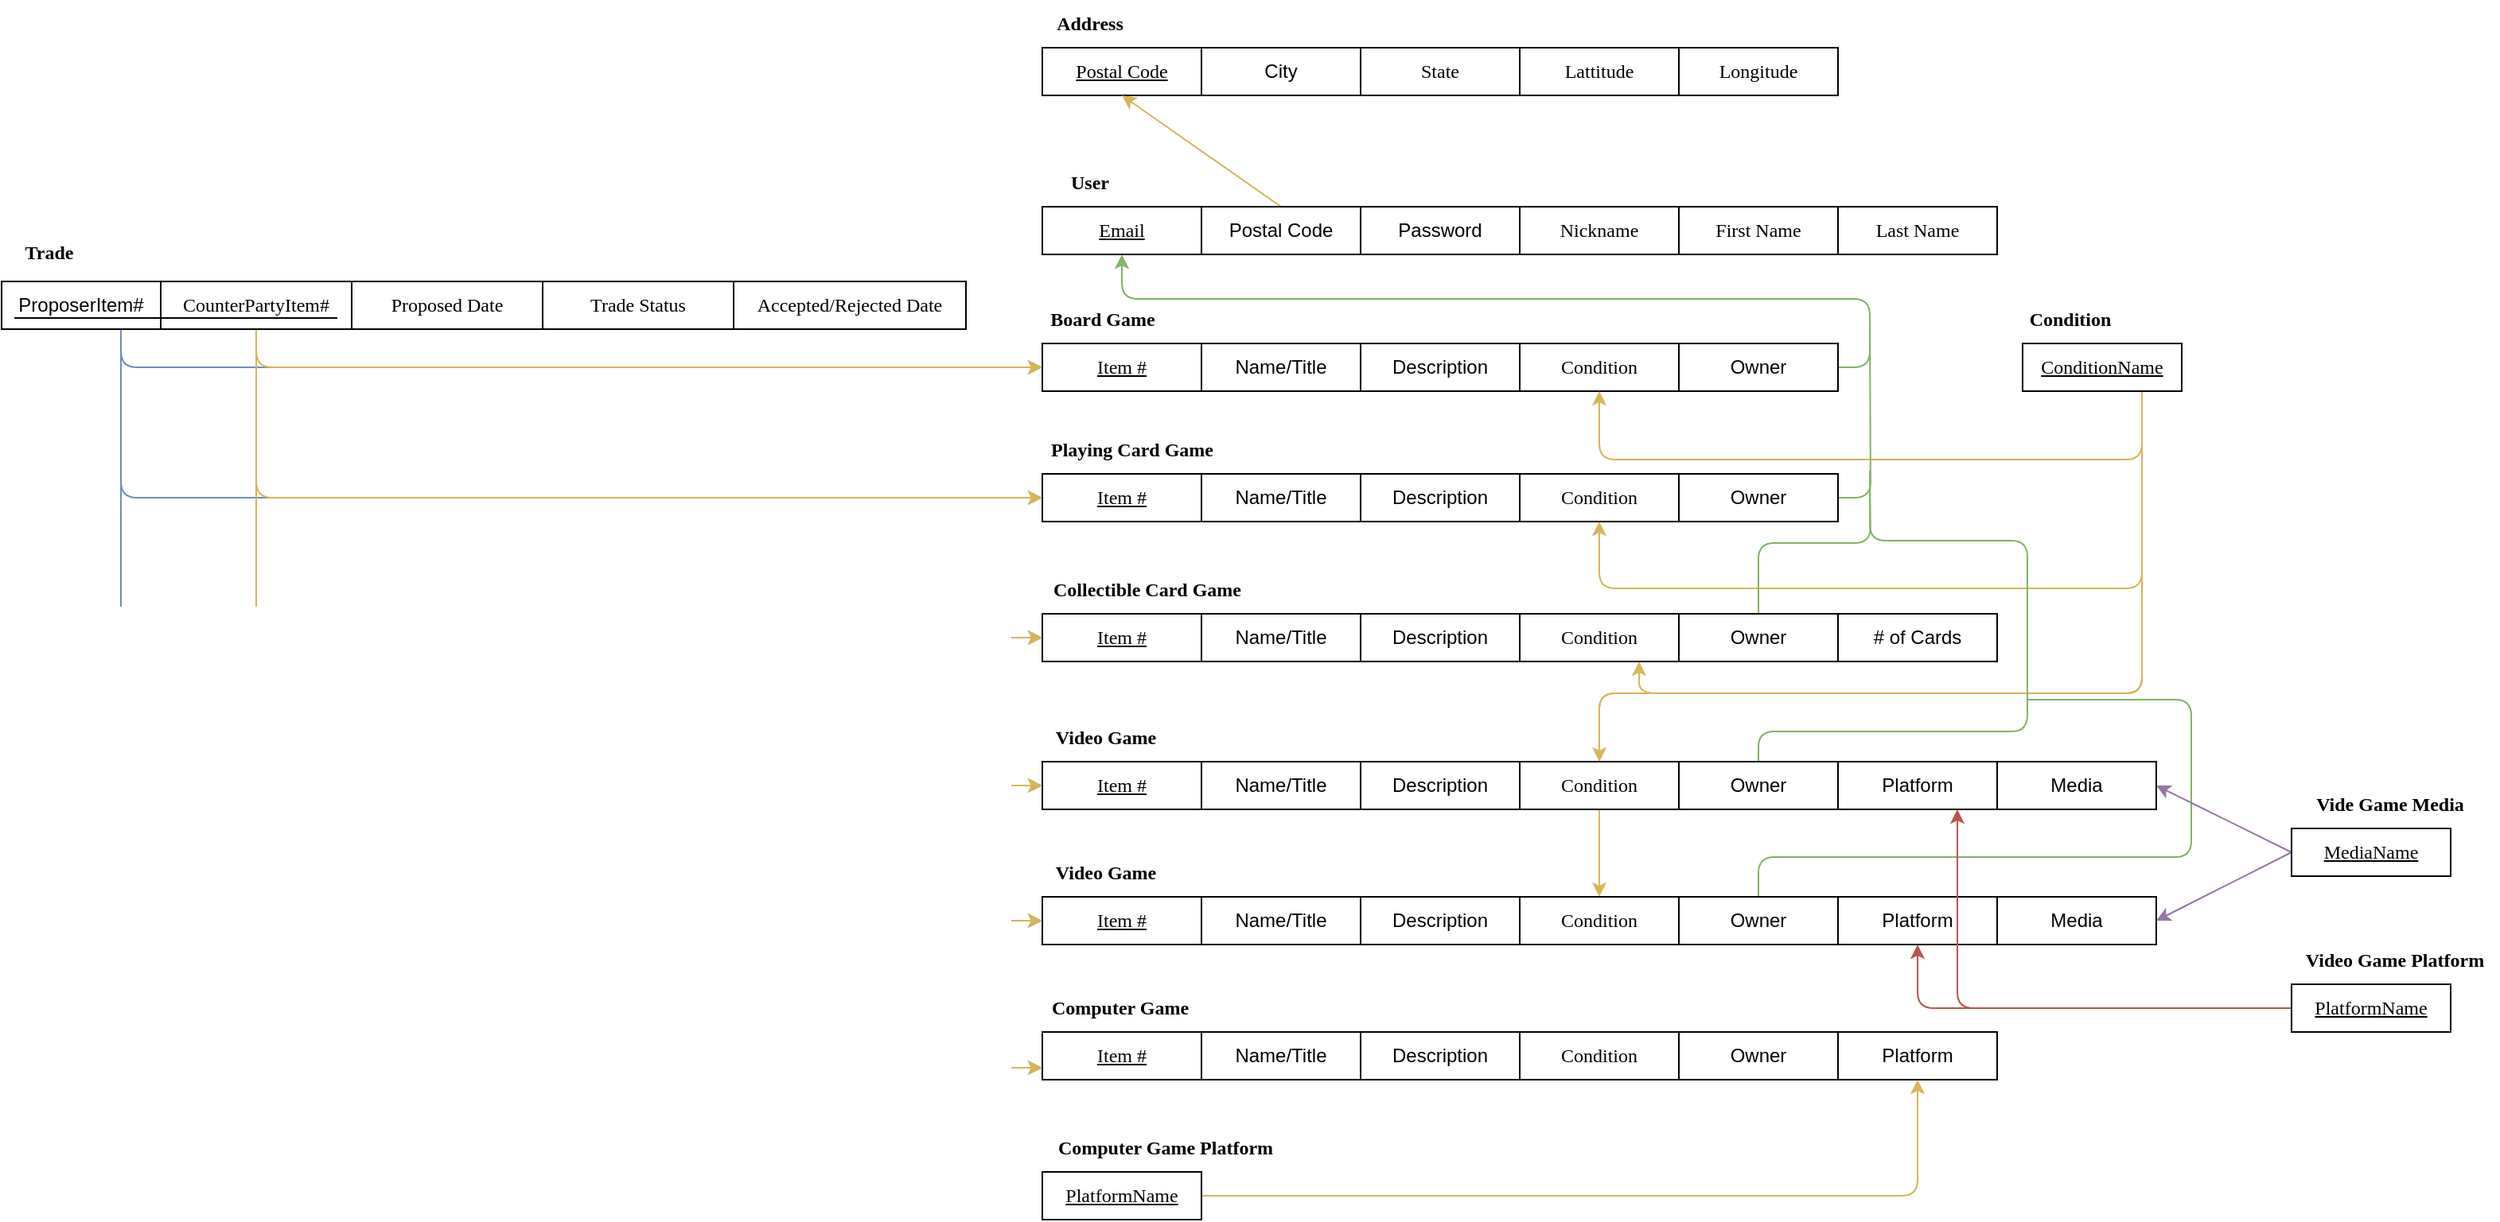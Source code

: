 <mxfile version="19.0.3" type="device"><diagram id="5TQgsIjVeaRT8SETob6B" name="Page-1"><mxGraphModel dx="2878" dy="1071" grid="0" gridSize="10" guides="1" tooltips="1" connect="1" arrows="1" fold="1" page="1" pageScale="1" pageWidth="1100" pageHeight="850" math="0" shadow="0"><root><mxCell id="0"/><mxCell id="1" parent="0"/><mxCell id="jfzJJV8rDqZRPOIPBWc9-1" value="&lt;u&gt;&lt;font face=&quot;Comic Sans MS&quot;&gt;Postal Code&lt;/font&gt;&lt;/u&gt;" style="rounded=0;whiteSpace=wrap;html=1;" parent="1" vertex="1"><mxGeometry x="-192" y="64" width="100" height="30" as="geometry"/></mxCell><mxCell id="jfzJJV8rDqZRPOIPBWc9-2" value="City" style="rounded=0;whiteSpace=wrap;html=1;" parent="1" vertex="1"><mxGeometry x="-92" y="64" width="100" height="30" as="geometry"/></mxCell><mxCell id="jfzJJV8rDqZRPOIPBWc9-3" value="&lt;font face=&quot;Comic Sans MS&quot;&gt;State&lt;/font&gt;" style="rounded=0;whiteSpace=wrap;html=1;" parent="1" vertex="1"><mxGeometry x="8" y="64" width="100" height="30" as="geometry"/></mxCell><mxCell id="jfzJJV8rDqZRPOIPBWc9-4" value="&lt;font face=&quot;Comic Sans MS&quot;&gt;Lattitude&lt;/font&gt;" style="rounded=0;whiteSpace=wrap;html=1;" parent="1" vertex="1"><mxGeometry x="108" y="64" width="100" height="30" as="geometry"/></mxCell><mxCell id="jfzJJV8rDqZRPOIPBWc9-5" value="&lt;font face=&quot;Comic Sans MS&quot;&gt;Longitude&lt;/font&gt;" style="rounded=0;whiteSpace=wrap;html=1;" parent="1" vertex="1"><mxGeometry x="208" y="64" width="100" height="30" as="geometry"/></mxCell><mxCell id="jfzJJV8rDqZRPOIPBWc9-6" value="&lt;font face=&quot;Comic Sans MS&quot;&gt;&lt;b&gt;Address&lt;/b&gt;&lt;/font&gt;" style="text;html=1;strokeColor=none;fillColor=none;align=center;verticalAlign=middle;whiteSpace=wrap;rounded=0;" parent="1" vertex="1"><mxGeometry x="-192" y="34" width="60" height="30" as="geometry"/></mxCell><mxCell id="jfzJJV8rDqZRPOIPBWc9-7" value="&lt;u&gt;&lt;font face=&quot;Comic Sans MS&quot;&gt;Email&lt;/font&gt;&lt;/u&gt;" style="rounded=0;whiteSpace=wrap;html=1;" parent="1" vertex="1"><mxGeometry x="-192" y="164" width="100" height="30" as="geometry"/></mxCell><mxCell id="jfzJJV8rDqZRPOIPBWc9-8" value="Password" style="rounded=0;whiteSpace=wrap;html=1;" parent="1" vertex="1"><mxGeometry x="8" y="164" width="100" height="30" as="geometry"/></mxCell><mxCell id="jfzJJV8rDqZRPOIPBWc9-9" value="&lt;font face=&quot;Comic Sans MS&quot;&gt;Nickname&lt;/font&gt;" style="rounded=0;whiteSpace=wrap;html=1;" parent="1" vertex="1"><mxGeometry x="108" y="164" width="100" height="30" as="geometry"/></mxCell><mxCell id="jfzJJV8rDqZRPOIPBWc9-10" value="&lt;font face=&quot;Comic Sans MS&quot;&gt;First Name&lt;/font&gt;" style="rounded=0;whiteSpace=wrap;html=1;" parent="1" vertex="1"><mxGeometry x="208" y="164" width="100" height="30" as="geometry"/></mxCell><mxCell id="jfzJJV8rDqZRPOIPBWc9-11" value="&lt;font face=&quot;Comic Sans MS&quot;&gt;Last Name&lt;/font&gt;" style="rounded=0;whiteSpace=wrap;html=1;" parent="1" vertex="1"><mxGeometry x="308" y="164" width="100" height="30" as="geometry"/></mxCell><mxCell id="jfzJJV8rDqZRPOIPBWc9-12" value="&lt;font face=&quot;Comic Sans MS&quot;&gt;&lt;b&gt;User&lt;/b&gt;&lt;/font&gt;" style="text;html=1;strokeColor=none;fillColor=none;align=center;verticalAlign=middle;whiteSpace=wrap;rounded=0;" parent="1" vertex="1"><mxGeometry x="-192" y="134" width="60" height="30" as="geometry"/></mxCell><mxCell id="jfzJJV8rDqZRPOIPBWc9-20" style="orthogonalLoop=1;jettySize=auto;html=1;exitX=0.5;exitY=0;exitDx=0;exitDy=0;entryX=0.5;entryY=1;entryDx=0;entryDy=0;fontFamily=Comic Sans MS;fillColor=#fff2cc;strokeColor=#d6b656;" parent="1" source="jfzJJV8rDqZRPOIPBWc9-19" target="jfzJJV8rDqZRPOIPBWc9-1" edge="1"><mxGeometry relative="1" as="geometry"/></mxCell><mxCell id="jfzJJV8rDqZRPOIPBWc9-19" value="Postal Code" style="rounded=0;whiteSpace=wrap;html=1;" parent="1" vertex="1"><mxGeometry x="-92" y="164" width="100" height="30" as="geometry"/></mxCell><mxCell id="jfzJJV8rDqZRPOIPBWc9-21" value="&lt;u&gt;&lt;font face=&quot;Comic Sans MS&quot;&gt;Item #&lt;/font&gt;&lt;/u&gt;" style="rounded=0;whiteSpace=wrap;html=1;" parent="1" vertex="1"><mxGeometry x="-192" y="250" width="100" height="30" as="geometry"/></mxCell><mxCell id="jfzJJV8rDqZRPOIPBWc9-22" value="Description" style="rounded=0;whiteSpace=wrap;html=1;" parent="1" vertex="1"><mxGeometry x="8" y="250" width="100" height="30" as="geometry"/></mxCell><mxCell id="jfzJJV8rDqZRPOIPBWc9-23" value="&lt;font face=&quot;Comic Sans MS&quot;&gt;Condition&lt;/font&gt;" style="rounded=0;whiteSpace=wrap;html=1;" parent="1" vertex="1"><mxGeometry x="108" y="250" width="100" height="30" as="geometry"/></mxCell><mxCell id="jfzJJV8rDqZRPOIPBWc9-145" style="edgeStyle=orthogonalEdgeStyle;orthogonalLoop=1;jettySize=auto;html=1;exitX=1;exitY=0.5;exitDx=0;exitDy=0;entryX=0.5;entryY=1;entryDx=0;entryDy=0;fontFamily=Comic Sans MS;fillColor=#d5e8d4;strokeColor=#82b366;" parent="1" source="jfzJJV8rDqZRPOIPBWc9-24" target="jfzJJV8rDqZRPOIPBWc9-7" edge="1"><mxGeometry relative="1" as="geometry"/></mxCell><mxCell id="jfzJJV8rDqZRPOIPBWc9-24" value="Owner" style="rounded=0;whiteSpace=wrap;html=1;" parent="1" vertex="1"><mxGeometry x="208" y="250" width="100" height="30" as="geometry"/></mxCell><mxCell id="jfzJJV8rDqZRPOIPBWc9-26" value="&lt;font face=&quot;Comic Sans MS&quot;&gt;&lt;b&gt;Board Game&lt;/b&gt;&lt;/font&gt;" style="text;html=1;strokeColor=none;fillColor=none;align=center;verticalAlign=middle;whiteSpace=wrap;rounded=0;" parent="1" vertex="1"><mxGeometry x="-192" y="220" width="76" height="30" as="geometry"/></mxCell><mxCell id="jfzJJV8rDqZRPOIPBWc9-27" value="Name/Title" style="rounded=0;whiteSpace=wrap;html=1;" parent="1" vertex="1"><mxGeometry x="-92" y="250" width="100" height="30" as="geometry"/></mxCell><mxCell id="jfzJJV8rDqZRPOIPBWc9-108" style="edgeStyle=orthogonalEdgeStyle;orthogonalLoop=1;jettySize=auto;html=1;exitX=0.75;exitY=1;exitDx=0;exitDy=0;entryX=0.5;entryY=1;entryDx=0;entryDy=0;fontFamily=Comic Sans MS;fillColor=#fff2cc;strokeColor=#d6b656;rounded=1;" parent="1" source="jfzJJV8rDqZRPOIPBWc9-28" target="jfzJJV8rDqZRPOIPBWc9-23" edge="1"><mxGeometry relative="1" as="geometry"><Array as="points"><mxPoint x="499" y="323"/><mxPoint x="158" y="323"/></Array></mxGeometry></mxCell><mxCell id="jfzJJV8rDqZRPOIPBWc9-109" style="edgeStyle=orthogonalEdgeStyle;orthogonalLoop=1;jettySize=auto;html=1;exitX=0.75;exitY=1;exitDx=0;exitDy=0;entryX=0.5;entryY=1;entryDx=0;entryDy=0;fontFamily=Comic Sans MS;fillColor=#fff2cc;strokeColor=#d6b656;rounded=1;" parent="1" source="jfzJJV8rDqZRPOIPBWc9-28" target="jfzJJV8rDqZRPOIPBWc9-43" edge="1"><mxGeometry relative="1" as="geometry"><Array as="points"><mxPoint x="499" y="404"/><mxPoint x="158" y="404"/></Array></mxGeometry></mxCell><mxCell id="jfzJJV8rDqZRPOIPBWc9-110" style="edgeStyle=orthogonalEdgeStyle;orthogonalLoop=1;jettySize=auto;html=1;exitX=0.75;exitY=1;exitDx=0;exitDy=0;entryX=0.75;entryY=1;entryDx=0;entryDy=0;fontFamily=Comic Sans MS;fillColor=#fff2cc;strokeColor=#d6b656;rounded=1;" parent="1" source="jfzJJV8rDqZRPOIPBWc9-28" target="jfzJJV8rDqZRPOIPBWc9-49" edge="1"><mxGeometry relative="1" as="geometry"/></mxCell><mxCell id="jfzJJV8rDqZRPOIPBWc9-111" style="edgeStyle=orthogonalEdgeStyle;orthogonalLoop=1;jettySize=auto;html=1;exitX=0.75;exitY=1;exitDx=0;exitDy=0;entryX=0.5;entryY=0;entryDx=0;entryDy=0;fontFamily=Comic Sans MS;fillColor=#fff2cc;strokeColor=#d6b656;rounded=1;" parent="1" source="jfzJJV8rDqZRPOIPBWc9-28" target="jfzJJV8rDqZRPOIPBWc9-59" edge="1"><mxGeometry relative="1" as="geometry"><Array as="points"><mxPoint x="499" y="470"/><mxPoint x="158" y="470"/></Array></mxGeometry></mxCell><mxCell id="jfzJJV8rDqZRPOIPBWc9-113" style="edgeStyle=orthogonalEdgeStyle;orthogonalLoop=1;jettySize=auto;html=1;exitX=0.75;exitY=1;exitDx=0;exitDy=0;entryX=0.5;entryY=0;entryDx=0;entryDy=0;fontFamily=Comic Sans MS;fillColor=#fff2cc;strokeColor=#d6b656;rounded=1;" parent="1" source="jfzJJV8rDqZRPOIPBWc9-28" target="jfzJJV8rDqZRPOIPBWc9-68" edge="1"><mxGeometry relative="1" as="geometry"><Array as="points"><mxPoint x="499" y="470"/><mxPoint x="158" y="470"/></Array></mxGeometry></mxCell><mxCell id="jfzJJV8rDqZRPOIPBWc9-28" value="&lt;u&gt;&lt;font face=&quot;Comic Sans MS&quot;&gt;ConditionName&lt;/font&gt;&lt;/u&gt;" style="rounded=0;whiteSpace=wrap;html=1;" parent="1" vertex="1"><mxGeometry x="424" y="250" width="100" height="30" as="geometry"/></mxCell><mxCell id="jfzJJV8rDqZRPOIPBWc9-33" value="&lt;font face=&quot;Comic Sans MS&quot;&gt;&lt;b&gt;Condition&lt;/b&gt;&lt;/font&gt;" style="text;html=1;strokeColor=none;fillColor=none;align=center;verticalAlign=middle;whiteSpace=wrap;rounded=0;" parent="1" vertex="1"><mxGeometry x="424" y="220" width="60" height="30" as="geometry"/></mxCell><mxCell id="jfzJJV8rDqZRPOIPBWc9-41" value="&lt;u&gt;&lt;font face=&quot;Comic Sans MS&quot;&gt;Item #&lt;/font&gt;&lt;/u&gt;" style="rounded=0;whiteSpace=wrap;html=1;" parent="1" vertex="1"><mxGeometry x="-192" y="332" width="100" height="30" as="geometry"/></mxCell><mxCell id="jfzJJV8rDqZRPOIPBWc9-42" value="Description" style="rounded=0;whiteSpace=wrap;html=1;" parent="1" vertex="1"><mxGeometry x="8" y="332" width="100" height="30" as="geometry"/></mxCell><mxCell id="jfzJJV8rDqZRPOIPBWc9-43" value="&lt;font face=&quot;Comic Sans MS&quot;&gt;Condition&lt;/font&gt;" style="rounded=0;whiteSpace=wrap;html=1;" parent="1" vertex="1"><mxGeometry x="108" y="332" width="100" height="30" as="geometry"/></mxCell><mxCell id="jfzJJV8rDqZRPOIPBWc9-146" style="edgeStyle=orthogonalEdgeStyle;orthogonalLoop=1;jettySize=auto;html=1;exitX=1;exitY=0.5;exitDx=0;exitDy=0;fontFamily=Comic Sans MS;strokeColor=none;endArrow=none;endFill=0;" parent="1" source="jfzJJV8rDqZRPOIPBWc9-44" edge="1"><mxGeometry relative="1" as="geometry"><mxPoint x="328" y="231" as="targetPoint"/></mxGeometry></mxCell><mxCell id="jfzJJV8rDqZRPOIPBWc9-147" style="edgeStyle=orthogonalEdgeStyle;orthogonalLoop=1;jettySize=auto;html=1;exitX=1;exitY=0.5;exitDx=0;exitDy=0;fontFamily=Comic Sans MS;endArrow=none;endFill=0;fillColor=#d5e8d4;strokeColor=#82b366;" parent="1" source="jfzJJV8rDqZRPOIPBWc9-44" edge="1"><mxGeometry relative="1" as="geometry"><mxPoint x="328" y="236" as="targetPoint"/></mxGeometry></mxCell><mxCell id="jfzJJV8rDqZRPOIPBWc9-44" value="Owner" style="rounded=0;whiteSpace=wrap;html=1;" parent="1" vertex="1"><mxGeometry x="208" y="332" width="100" height="30" as="geometry"/></mxCell><mxCell id="jfzJJV8rDqZRPOIPBWc9-45" value="&lt;font face=&quot;Comic Sans MS&quot;&gt;&lt;b&gt;Playing Card Game&lt;/b&gt;&lt;/font&gt;" style="text;html=1;strokeColor=none;fillColor=none;align=center;verticalAlign=middle;whiteSpace=wrap;rounded=0;" parent="1" vertex="1"><mxGeometry x="-192" y="302" width="113" height="30" as="geometry"/></mxCell><mxCell id="jfzJJV8rDqZRPOIPBWc9-46" value="Name/Title" style="rounded=0;whiteSpace=wrap;html=1;" parent="1" vertex="1"><mxGeometry x="-92" y="332" width="100" height="30" as="geometry"/></mxCell><mxCell id="jfzJJV8rDqZRPOIPBWc9-47" value="&lt;u&gt;&lt;font face=&quot;Comic Sans MS&quot;&gt;Item #&lt;/font&gt;&lt;/u&gt;" style="rounded=0;whiteSpace=wrap;html=1;" parent="1" vertex="1"><mxGeometry x="-192" y="420" width="100" height="30" as="geometry"/></mxCell><mxCell id="jfzJJV8rDqZRPOIPBWc9-48" value="Description" style="rounded=0;whiteSpace=wrap;html=1;" parent="1" vertex="1"><mxGeometry x="8" y="420" width="100" height="30" as="geometry"/></mxCell><mxCell id="jfzJJV8rDqZRPOIPBWc9-49" value="&lt;font face=&quot;Comic Sans MS&quot;&gt;Condition&lt;/font&gt;" style="rounded=0;whiteSpace=wrap;html=1;" parent="1" vertex="1"><mxGeometry x="108" y="420" width="100" height="30" as="geometry"/></mxCell><mxCell id="jfzJJV8rDqZRPOIPBWc9-148" style="edgeStyle=orthogonalEdgeStyle;orthogonalLoop=1;jettySize=auto;html=1;exitX=0.5;exitY=0;exitDx=0;exitDy=0;fontFamily=Comic Sans MS;endArrow=none;endFill=0;fillColor=#d5e8d4;strokeColor=#82b366;" parent="1" source="jfzJJV8rDqZRPOIPBWc9-50" edge="1"><mxGeometry relative="1" as="geometry"><mxPoint x="328" y="330" as="targetPoint"/></mxGeometry></mxCell><mxCell id="jfzJJV8rDqZRPOIPBWc9-50" value="Owner" style="rounded=0;whiteSpace=wrap;html=1;" parent="1" vertex="1"><mxGeometry x="208" y="420" width="100" height="30" as="geometry"/></mxCell><mxCell id="jfzJJV8rDqZRPOIPBWc9-51" value="&lt;font face=&quot;Comic Sans MS&quot;&gt;&lt;b&gt;Collectible Card Game&lt;/b&gt;&lt;/font&gt;" style="text;html=1;strokeColor=none;fillColor=none;align=center;verticalAlign=middle;whiteSpace=wrap;rounded=0;" parent="1" vertex="1"><mxGeometry x="-192" y="390" width="132" height="30" as="geometry"/></mxCell><mxCell id="jfzJJV8rDqZRPOIPBWc9-52" value="Name/Title" style="rounded=0;whiteSpace=wrap;html=1;" parent="1" vertex="1"><mxGeometry x="-92" y="420" width="100" height="30" as="geometry"/></mxCell><mxCell id="jfzJJV8rDqZRPOIPBWc9-53" value="# of Cards" style="rounded=0;whiteSpace=wrap;html=1;" parent="1" vertex="1"><mxGeometry x="308" y="420" width="100" height="30" as="geometry"/></mxCell><mxCell id="jfzJJV8rDqZRPOIPBWc9-57" value="&lt;u&gt;&lt;font face=&quot;Comic Sans MS&quot;&gt;Item #&lt;/font&gt;&lt;/u&gt;" style="rounded=0;whiteSpace=wrap;html=1;" parent="1" vertex="1"><mxGeometry x="-192" y="513" width="100" height="30" as="geometry"/></mxCell><mxCell id="jfzJJV8rDqZRPOIPBWc9-58" value="Description" style="rounded=0;whiteSpace=wrap;html=1;" parent="1" vertex="1"><mxGeometry x="8" y="513" width="100" height="30" as="geometry"/></mxCell><mxCell id="jfzJJV8rDqZRPOIPBWc9-59" value="&lt;font face=&quot;Comic Sans MS&quot;&gt;Condition&lt;/font&gt;" style="rounded=0;whiteSpace=wrap;html=1;" parent="1" vertex="1"><mxGeometry x="108" y="513" width="100" height="30" as="geometry"/></mxCell><mxCell id="jfzJJV8rDqZRPOIPBWc9-149" style="edgeStyle=orthogonalEdgeStyle;orthogonalLoop=1;jettySize=auto;html=1;exitX=0.5;exitY=0;exitDx=0;exitDy=0;fontFamily=Comic Sans MS;endArrow=none;endFill=0;fillColor=#d5e8d4;strokeColor=#82b366;" parent="1" source="jfzJJV8rDqZRPOIPBWc9-60" edge="1"><mxGeometry relative="1" as="geometry"><mxPoint x="328" y="330" as="targetPoint"/><Array as="points"><mxPoint x="258" y="494"/><mxPoint x="427" y="494"/><mxPoint x="427" y="374"/><mxPoint x="328" y="374"/></Array></mxGeometry></mxCell><mxCell id="jfzJJV8rDqZRPOIPBWc9-60" value="Owner" style="rounded=0;whiteSpace=wrap;html=1;" parent="1" vertex="1"><mxGeometry x="208" y="513" width="100" height="30" as="geometry"/></mxCell><mxCell id="jfzJJV8rDqZRPOIPBWc9-61" value="&lt;font face=&quot;Comic Sans MS&quot;&gt;&lt;b&gt;Video Game&lt;/b&gt;&lt;/font&gt;" style="text;html=1;strokeColor=none;fillColor=none;align=center;verticalAlign=middle;whiteSpace=wrap;rounded=0;" parent="1" vertex="1"><mxGeometry x="-192" y="483" width="80" height="30" as="geometry"/></mxCell><mxCell id="jfzJJV8rDqZRPOIPBWc9-62" value="Name/Title" style="rounded=0;whiteSpace=wrap;html=1;" parent="1" vertex="1"><mxGeometry x="-92" y="513" width="100" height="30" as="geometry"/></mxCell><mxCell id="jfzJJV8rDqZRPOIPBWc9-63" value="Platform" style="rounded=0;whiteSpace=wrap;html=1;" parent="1" vertex="1"><mxGeometry x="308" y="513" width="100" height="30" as="geometry"/></mxCell><mxCell id="jfzJJV8rDqZRPOIPBWc9-65" value="Media" style="rounded=0;whiteSpace=wrap;html=1;" parent="1" vertex="1"><mxGeometry x="408" y="513" width="100" height="30" as="geometry"/></mxCell><mxCell id="jfzJJV8rDqZRPOIPBWc9-66" value="&lt;u&gt;&lt;font face=&quot;Comic Sans MS&quot;&gt;Item #&lt;/font&gt;&lt;/u&gt;" style="rounded=0;whiteSpace=wrap;html=1;" parent="1" vertex="1"><mxGeometry x="-192" y="598" width="100" height="30" as="geometry"/></mxCell><mxCell id="jfzJJV8rDqZRPOIPBWc9-67" value="Description" style="rounded=0;whiteSpace=wrap;html=1;" parent="1" vertex="1"><mxGeometry x="8" y="598" width="100" height="30" as="geometry"/></mxCell><mxCell id="jfzJJV8rDqZRPOIPBWc9-68" value="&lt;font face=&quot;Comic Sans MS&quot;&gt;Condition&lt;/font&gt;" style="rounded=0;whiteSpace=wrap;html=1;" parent="1" vertex="1"><mxGeometry x="108" y="598" width="100" height="30" as="geometry"/></mxCell><mxCell id="jfzJJV8rDqZRPOIPBWc9-150" style="edgeStyle=orthogonalEdgeStyle;orthogonalLoop=1;jettySize=auto;html=1;exitX=0.5;exitY=0;exitDx=0;exitDy=0;fontFamily=Comic Sans MS;endArrow=none;endFill=0;fillColor=#d5e8d4;strokeColor=#82b366;" parent="1" source="jfzJJV8rDqZRPOIPBWc9-69" edge="1"><mxGeometry relative="1" as="geometry"><mxPoint x="427" y="474" as="targetPoint"/><Array as="points"><mxPoint x="258" y="573"/><mxPoint x="530" y="573"/><mxPoint x="530" y="474"/></Array></mxGeometry></mxCell><mxCell id="jfzJJV8rDqZRPOIPBWc9-69" value="Owner" style="rounded=0;whiteSpace=wrap;html=1;" parent="1" vertex="1"><mxGeometry x="208" y="598" width="100" height="30" as="geometry"/></mxCell><mxCell id="jfzJJV8rDqZRPOIPBWc9-70" value="&lt;font face=&quot;Comic Sans MS&quot;&gt;&lt;b&gt;Video Game&lt;/b&gt;&lt;/font&gt;" style="text;html=1;strokeColor=none;fillColor=none;align=center;verticalAlign=middle;whiteSpace=wrap;rounded=0;" parent="1" vertex="1"><mxGeometry x="-192" y="568" width="80" height="30" as="geometry"/></mxCell><mxCell id="jfzJJV8rDqZRPOIPBWc9-71" value="Name/Title" style="rounded=0;whiteSpace=wrap;html=1;" parent="1" vertex="1"><mxGeometry x="-92" y="598" width="100" height="30" as="geometry"/></mxCell><mxCell id="jfzJJV8rDqZRPOIPBWc9-72" value="Platform" style="rounded=0;whiteSpace=wrap;html=1;" parent="1" vertex="1"><mxGeometry x="308" y="598" width="100" height="30" as="geometry"/></mxCell><mxCell id="jfzJJV8rDqZRPOIPBWc9-73" value="Media" style="rounded=0;whiteSpace=wrap;html=1;" parent="1" vertex="1"><mxGeometry x="408" y="598" width="100" height="30" as="geometry"/></mxCell><mxCell id="jfzJJV8rDqZRPOIPBWc9-82" style="orthogonalLoop=1;jettySize=auto;html=1;exitX=0;exitY=0.5;exitDx=0;exitDy=0;fontFamily=Comic Sans MS;entryX=0.75;entryY=1;entryDx=0;entryDy=0;edgeStyle=orthogonalEdgeStyle;fillColor=#f8cecc;strokeColor=#b85450;rounded=1;" parent="1" source="jfzJJV8rDqZRPOIPBWc9-80" target="jfzJJV8rDqZRPOIPBWc9-63" edge="1"><mxGeometry relative="1" as="geometry"/></mxCell><mxCell id="jfzJJV8rDqZRPOIPBWc9-83" style="edgeStyle=orthogonalEdgeStyle;orthogonalLoop=1;jettySize=auto;html=1;exitX=0;exitY=0.5;exitDx=0;exitDy=0;entryX=0.5;entryY=1;entryDx=0;entryDy=0;fontFamily=Comic Sans MS;fillColor=#f8cecc;strokeColor=#b85450;rounded=1;" parent="1" source="jfzJJV8rDqZRPOIPBWc9-80" target="jfzJJV8rDqZRPOIPBWc9-72" edge="1"><mxGeometry relative="1" as="geometry"/></mxCell><mxCell id="jfzJJV8rDqZRPOIPBWc9-80" value="&lt;u&gt;&lt;font face=&quot;Comic Sans MS&quot;&gt;PlatformName&lt;/font&gt;&lt;/u&gt;" style="rounded=0;whiteSpace=wrap;html=1;" parent="1" vertex="1"><mxGeometry x="593" y="653" width="100" height="30" as="geometry"/></mxCell><mxCell id="jfzJJV8rDqZRPOIPBWc9-81" value="&lt;font face=&quot;Comic Sans MS&quot;&gt;&lt;b&gt;Video Game Platform&lt;/b&gt;&lt;/font&gt;" style="text;html=1;strokeColor=none;fillColor=none;align=center;verticalAlign=middle;whiteSpace=wrap;rounded=0;" parent="1" vertex="1"><mxGeometry x="593" y="623" width="130" height="30" as="geometry"/></mxCell><mxCell id="jfzJJV8rDqZRPOIPBWc9-87" style="orthogonalLoop=1;jettySize=auto;html=1;exitX=0;exitY=0.5;exitDx=0;exitDy=0;entryX=1;entryY=0.5;entryDx=0;entryDy=0;fontFamily=Comic Sans MS;rounded=0;fillColor=#e1d5e7;strokeColor=#9673a6;" parent="1" source="jfzJJV8rDqZRPOIPBWc9-85" target="jfzJJV8rDqZRPOIPBWc9-65" edge="1"><mxGeometry relative="1" as="geometry"/></mxCell><mxCell id="jfzJJV8rDqZRPOIPBWc9-88" style="rounded=0;orthogonalLoop=1;jettySize=auto;html=1;entryX=1;entryY=0.5;entryDx=0;entryDy=0;fontFamily=Comic Sans MS;fillColor=#e1d5e7;strokeColor=#9673a6;exitX=0;exitY=0.5;exitDx=0;exitDy=0;" parent="1" source="jfzJJV8rDqZRPOIPBWc9-85" target="jfzJJV8rDqZRPOIPBWc9-73" edge="1"><mxGeometry relative="1" as="geometry"><mxPoint x="633" y="528" as="sourcePoint"/></mxGeometry></mxCell><mxCell id="jfzJJV8rDqZRPOIPBWc9-85" value="&lt;u&gt;&lt;font face=&quot;Comic Sans MS&quot;&gt;MediaName&lt;/font&gt;&lt;/u&gt;" style="rounded=0;whiteSpace=wrap;html=1;" parent="1" vertex="1"><mxGeometry x="593" y="555" width="100" height="30" as="geometry"/></mxCell><mxCell id="jfzJJV8rDqZRPOIPBWc9-86" value="&lt;font face=&quot;Comic Sans MS&quot;&gt;&lt;b&gt;Vide Game Media&lt;/b&gt;&lt;/font&gt;" style="text;html=1;strokeColor=none;fillColor=none;align=center;verticalAlign=middle;whiteSpace=wrap;rounded=0;" parent="1" vertex="1"><mxGeometry x="593" y="525" width="124" height="30" as="geometry"/></mxCell><mxCell id="jfzJJV8rDqZRPOIPBWc9-97" value="&lt;u&gt;&lt;font face=&quot;Comic Sans MS&quot;&gt;Item #&lt;/font&gt;&lt;/u&gt;" style="rounded=0;whiteSpace=wrap;html=1;" parent="1" vertex="1"><mxGeometry x="-192" y="683" width="100" height="30" as="geometry"/></mxCell><mxCell id="jfzJJV8rDqZRPOIPBWc9-98" value="Description" style="rounded=0;whiteSpace=wrap;html=1;" parent="1" vertex="1"><mxGeometry x="8" y="683" width="100" height="30" as="geometry"/></mxCell><mxCell id="jfzJJV8rDqZRPOIPBWc9-99" value="&lt;font face=&quot;Comic Sans MS&quot;&gt;Condition&lt;/font&gt;" style="rounded=0;whiteSpace=wrap;html=1;" parent="1" vertex="1"><mxGeometry x="108" y="683" width="100" height="30" as="geometry"/></mxCell><mxCell id="jfzJJV8rDqZRPOIPBWc9-100" value="Owner" style="rounded=0;whiteSpace=wrap;html=1;" parent="1" vertex="1"><mxGeometry x="208" y="683" width="100" height="30" as="geometry"/></mxCell><mxCell id="jfzJJV8rDqZRPOIPBWc9-101" value="&lt;font face=&quot;Comic Sans MS&quot;&gt;&lt;b&gt;Computer Game&lt;/b&gt;&lt;/font&gt;" style="text;html=1;strokeColor=none;fillColor=none;align=center;verticalAlign=middle;whiteSpace=wrap;rounded=0;" parent="1" vertex="1"><mxGeometry x="-192" y="653" width="98" height="30" as="geometry"/></mxCell><mxCell id="jfzJJV8rDqZRPOIPBWc9-102" value="Name/Title" style="rounded=0;whiteSpace=wrap;html=1;" parent="1" vertex="1"><mxGeometry x="-92" y="683" width="100" height="30" as="geometry"/></mxCell><mxCell id="jfzJJV8rDqZRPOIPBWc9-103" value="Platform" style="rounded=0;whiteSpace=wrap;html=1;" parent="1" vertex="1"><mxGeometry x="308" y="683" width="100" height="30" as="geometry"/></mxCell><mxCell id="jfzJJV8rDqZRPOIPBWc9-107" style="edgeStyle=orthogonalEdgeStyle;orthogonalLoop=1;jettySize=auto;html=1;exitX=1;exitY=0.5;exitDx=0;exitDy=0;entryX=0.5;entryY=1;entryDx=0;entryDy=0;fontFamily=Comic Sans MS;fillColor=#fff2cc;strokeColor=#d6b656;rounded=1;" parent="1" source="jfzJJV8rDqZRPOIPBWc9-105" target="jfzJJV8rDqZRPOIPBWc9-103" edge="1"><mxGeometry relative="1" as="geometry"/></mxCell><mxCell id="jfzJJV8rDqZRPOIPBWc9-105" value="&lt;u&gt;&lt;font face=&quot;Comic Sans MS&quot;&gt;PlatformName&lt;/font&gt;&lt;/u&gt;" style="rounded=0;whiteSpace=wrap;html=1;" parent="1" vertex="1"><mxGeometry x="-192" y="771" width="100" height="30" as="geometry"/></mxCell><mxCell id="jfzJJV8rDqZRPOIPBWc9-106" value="&lt;font face=&quot;Comic Sans MS&quot;&gt;&lt;b&gt;Computer Game Platform&lt;/b&gt;&lt;/font&gt;" style="text;html=1;strokeColor=none;fillColor=none;align=center;verticalAlign=middle;whiteSpace=wrap;rounded=0;" parent="1" vertex="1"><mxGeometry x="-192" y="741" width="155" height="30" as="geometry"/></mxCell><mxCell id="jfzJJV8rDqZRPOIPBWc9-131" style="edgeStyle=orthogonalEdgeStyle;orthogonalLoop=1;jettySize=auto;html=1;exitX=0.75;exitY=1;exitDx=0;exitDy=0;entryX=0;entryY=0.5;entryDx=0;entryDy=0;fontFamily=Comic Sans MS;fillColor=#dae8fc;strokeColor=#6c8ebf;rounded=1;" parent="1" source="jfzJJV8rDqZRPOIPBWc9-115" target="jfzJJV8rDqZRPOIPBWc9-41" edge="1"><mxGeometry relative="1" as="geometry"/></mxCell><mxCell id="jfzJJV8rDqZRPOIPBWc9-132" style="edgeStyle=orthogonalEdgeStyle;orthogonalLoop=1;jettySize=auto;html=1;exitX=0.75;exitY=1;exitDx=0;exitDy=0;entryX=0;entryY=0.5;entryDx=0;entryDy=0;fontFamily=Comic Sans MS;fillColor=#dae8fc;strokeColor=#6c8ebf;rounded=1;" parent="1" source="jfzJJV8rDqZRPOIPBWc9-115" target="jfzJJV8rDqZRPOIPBWc9-21" edge="1"><mxGeometry relative="1" as="geometry"/></mxCell><mxCell id="jfzJJV8rDqZRPOIPBWc9-133" style="edgeStyle=orthogonalEdgeStyle;orthogonalLoop=1;jettySize=auto;html=1;exitX=0.75;exitY=1;exitDx=0;exitDy=0;entryX=0;entryY=0.5;entryDx=0;entryDy=0;fontFamily=Comic Sans MS;fillColor=#dae8fc;strokeColor=#6c8ebf;rounded=1;" parent="1" source="jfzJJV8rDqZRPOIPBWc9-115" target="jfzJJV8rDqZRPOIPBWc9-47" edge="1"><mxGeometry relative="1" as="geometry"/></mxCell><mxCell id="jfzJJV8rDqZRPOIPBWc9-134" style="edgeStyle=orthogonalEdgeStyle;orthogonalLoop=1;jettySize=auto;html=1;exitX=0.75;exitY=1;exitDx=0;exitDy=0;entryX=0;entryY=0.5;entryDx=0;entryDy=0;fontFamily=Comic Sans MS;fillColor=#dae8fc;strokeColor=#6c8ebf;rounded=1;" parent="1" source="jfzJJV8rDqZRPOIPBWc9-115" target="jfzJJV8rDqZRPOIPBWc9-57" edge="1"><mxGeometry relative="1" as="geometry"/></mxCell><mxCell id="jfzJJV8rDqZRPOIPBWc9-135" style="edgeStyle=orthogonalEdgeStyle;orthogonalLoop=1;jettySize=auto;html=1;exitX=0.75;exitY=1;exitDx=0;exitDy=0;entryX=0;entryY=0.5;entryDx=0;entryDy=0;fontFamily=Comic Sans MS;fillColor=#dae8fc;strokeColor=#6c8ebf;rounded=1;" parent="1" source="jfzJJV8rDqZRPOIPBWc9-115" target="jfzJJV8rDqZRPOIPBWc9-66" edge="1"><mxGeometry relative="1" as="geometry"/></mxCell><mxCell id="jfzJJV8rDqZRPOIPBWc9-136" style="edgeStyle=orthogonalEdgeStyle;orthogonalLoop=1;jettySize=auto;html=1;exitX=0.75;exitY=1;exitDx=0;exitDy=0;entryX=0;entryY=0.75;entryDx=0;entryDy=0;fontFamily=Comic Sans MS;fillColor=#dae8fc;strokeColor=#6c8ebf;rounded=1;" parent="1" source="jfzJJV8rDqZRPOIPBWc9-115" target="jfzJJV8rDqZRPOIPBWc9-97" edge="1"><mxGeometry relative="1" as="geometry"/></mxCell><mxCell id="jfzJJV8rDqZRPOIPBWc9-137" style="edgeStyle=orthogonalEdgeStyle;orthogonalLoop=1;jettySize=auto;html=1;exitX=0.5;exitY=1;exitDx=0;exitDy=0;entryX=0;entryY=0.5;entryDx=0;entryDy=0;fontFamily=Comic Sans MS;fillColor=#fff2cc;strokeColor=#d6b656;rounded=1;" parent="1" source="jfzJJV8rDqZRPOIPBWc9-117" target="jfzJJV8rDqZRPOIPBWc9-21" edge="1"><mxGeometry relative="1" as="geometry"><Array as="points"><mxPoint x="-686" y="265"/></Array></mxGeometry></mxCell><mxCell id="jfzJJV8rDqZRPOIPBWc9-138" style="edgeStyle=orthogonalEdgeStyle;orthogonalLoop=1;jettySize=auto;html=1;exitX=0.5;exitY=1;exitDx=0;exitDy=0;entryX=0;entryY=0.5;entryDx=0;entryDy=0;fontFamily=Comic Sans MS;fillColor=#fff2cc;strokeColor=#d6b656;rounded=1;" parent="1" source="jfzJJV8rDqZRPOIPBWc9-117" target="jfzJJV8rDqZRPOIPBWc9-41" edge="1"><mxGeometry relative="1" as="geometry"/></mxCell><mxCell id="jfzJJV8rDqZRPOIPBWc9-139" style="edgeStyle=orthogonalEdgeStyle;orthogonalLoop=1;jettySize=auto;html=1;exitX=0.5;exitY=1;exitDx=0;exitDy=0;entryX=0;entryY=0.5;entryDx=0;entryDy=0;fontFamily=Comic Sans MS;fillColor=#fff2cc;strokeColor=#d6b656;rounded=1;" parent="1" source="jfzJJV8rDqZRPOIPBWc9-117" target="jfzJJV8rDqZRPOIPBWc9-47" edge="1"><mxGeometry relative="1" as="geometry"/></mxCell><mxCell id="jfzJJV8rDqZRPOIPBWc9-140" style="edgeStyle=orthogonalEdgeStyle;orthogonalLoop=1;jettySize=auto;html=1;exitX=0.5;exitY=1;exitDx=0;exitDy=0;entryX=0;entryY=0.5;entryDx=0;entryDy=0;fontFamily=Comic Sans MS;fillColor=#fff2cc;strokeColor=#d6b656;rounded=1;" parent="1" source="jfzJJV8rDqZRPOIPBWc9-117" target="jfzJJV8rDqZRPOIPBWc9-57" edge="1"><mxGeometry relative="1" as="geometry"/></mxCell><mxCell id="jfzJJV8rDqZRPOIPBWc9-141" style="edgeStyle=orthogonalEdgeStyle;orthogonalLoop=1;jettySize=auto;html=1;exitX=0.5;exitY=1;exitDx=0;exitDy=0;entryX=0;entryY=0.5;entryDx=0;entryDy=0;fontFamily=Comic Sans MS;fillColor=#fff2cc;strokeColor=#d6b656;rounded=1;" parent="1" source="jfzJJV8rDqZRPOIPBWc9-117" target="jfzJJV8rDqZRPOIPBWc9-66" edge="1"><mxGeometry relative="1" as="geometry"/></mxCell><mxCell id="jfzJJV8rDqZRPOIPBWc9-142" style="edgeStyle=orthogonalEdgeStyle;orthogonalLoop=1;jettySize=auto;html=1;exitX=0.5;exitY=1;exitDx=0;exitDy=0;entryX=0;entryY=0.75;entryDx=0;entryDy=0;fontFamily=Comic Sans MS;fillColor=#fff2cc;strokeColor=#d6b656;rounded=1;" parent="1" source="jfzJJV8rDqZRPOIPBWc9-117" target="jfzJJV8rDqZRPOIPBWc9-97" edge="1"><mxGeometry relative="1" as="geometry"/></mxCell><mxCell id="jfzJJV8rDqZRPOIPBWc9-117" value="&lt;font face=&quot;Comic Sans MS&quot;&gt;CounterPartyItem#&lt;/font&gt;" style="rounded=0;whiteSpace=wrap;html=1;" parent="1" vertex="1"><mxGeometry x="-746" y="211" width="120" height="30" as="geometry"/></mxCell><mxCell id="jfzJJV8rDqZRPOIPBWc9-119" value="&lt;font face=&quot;Comic Sans MS&quot;&gt;&lt;b&gt;Trade&lt;/b&gt;&lt;/font&gt;" style="text;html=1;strokeColor=none;fillColor=none;align=center;verticalAlign=middle;whiteSpace=wrap;rounded=0;" parent="1" vertex="1"><mxGeometry x="-846" y="178" width="60" height="30" as="geometry"/></mxCell><mxCell id="jfzJJV8rDqZRPOIPBWc9-122" value="&lt;font face=&quot;Comic Sans MS&quot;&gt;Proposed Date&lt;/font&gt;" style="rounded=0;whiteSpace=wrap;html=1;" parent="1" vertex="1"><mxGeometry x="-626" y="211" width="120" height="30" as="geometry"/></mxCell><mxCell id="jfzJJV8rDqZRPOIPBWc9-123" value="&lt;font face=&quot;Comic Sans MS&quot;&gt;Trade Status&lt;/font&gt;" style="rounded=0;whiteSpace=wrap;html=1;" parent="1" vertex="1"><mxGeometry x="-506" y="211" width="120" height="30" as="geometry"/></mxCell><mxCell id="jfzJJV8rDqZRPOIPBWc9-124" value="&lt;font face=&quot;Comic Sans MS&quot;&gt;Accepted/Rejected Date&lt;/font&gt;" style="rounded=0;whiteSpace=wrap;html=1;" parent="1" vertex="1"><mxGeometry x="-386" y="211" width="146" height="30" as="geometry"/></mxCell><mxCell id="jfzJJV8rDqZRPOIPBWc9-115" value="ProposerItem#" style="rounded=0;whiteSpace=wrap;html=1;" parent="1" vertex="1"><mxGeometry x="-846" y="211" width="100" height="30" as="geometry"/></mxCell><mxCell id="jfzJJV8rDqZRPOIPBWc9-154" value="" style="endArrow=none;html=1;fontFamily=Comic Sans MS;" parent="1" edge="1"><mxGeometry width="50" height="50" relative="1" as="geometry"><mxPoint x="-838" y="234" as="sourcePoint"/><mxPoint x="-635" y="234" as="targetPoint"/></mxGeometry></mxCell></root></mxGraphModel></diagram></mxfile>